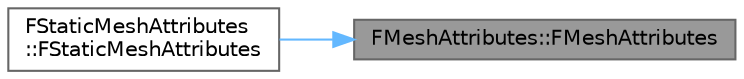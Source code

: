 digraph "FMeshAttributes::FMeshAttributes"
{
 // INTERACTIVE_SVG=YES
 // LATEX_PDF_SIZE
  bgcolor="transparent";
  edge [fontname=Helvetica,fontsize=10,labelfontname=Helvetica,labelfontsize=10];
  node [fontname=Helvetica,fontsize=10,shape=box,height=0.2,width=0.4];
  rankdir="RL";
  Node1 [id="Node000001",label="FMeshAttributes::FMeshAttributes",height=0.2,width=0.4,color="gray40", fillcolor="grey60", style="filled", fontcolor="black",tooltip=" "];
  Node1 -> Node2 [id="edge1_Node000001_Node000002",dir="back",color="steelblue1",style="solid",tooltip=" "];
  Node2 [id="Node000002",label="FStaticMeshAttributes\l::FStaticMeshAttributes",height=0.2,width=0.4,color="grey40", fillcolor="white", style="filled",URL="$d1/d0a/classFStaticMeshAttributes.html#a617ab3936c9621c3fda11133e5a09773",tooltip=" "];
}
